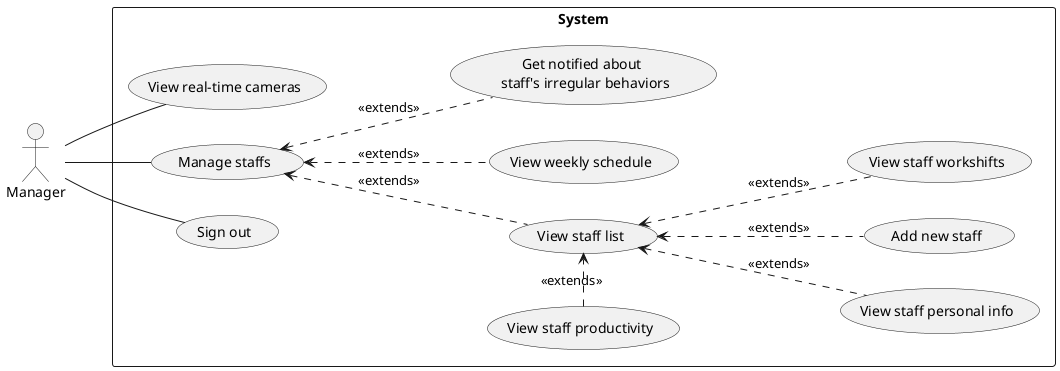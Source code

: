 @startuml
left to right direction

:Manager: as Manager

rectangle System {
    (View real-time cameras) as (UC03)
    (Manage staffs) as (UC04)
    (Sign out) as (UC02)
            (View staff personal info) as (UC07)
        (View staff list) as UC10
        (View weekly schedule) as (UC06)
        (Get notified about \n staff's irregular behaviors) as (UC05)
        (Add new staff) as UC11
            (View staff productivity) as UC12
            (View staff workshifts) as (UC08)
            
            

}

Manager -- UC02
Manager -- UC03
Manager -down- UC04
UC04 <.down. UC05 : <<extends>>
UC04 <.down. UC06 : <<extends>>
UC04 <.down. UC10 : <<extends>>
UC06 -[hidden]l- UC10
UC05 -[hidden]l- UC06
UC10 <.down. UC08 : <<extends>>
UC10 <.down. UC07 : <<extends>>
UC10 <.down. UC11: <<extends>>
UC10 <.left. UC12: <<extends>>

@enduml